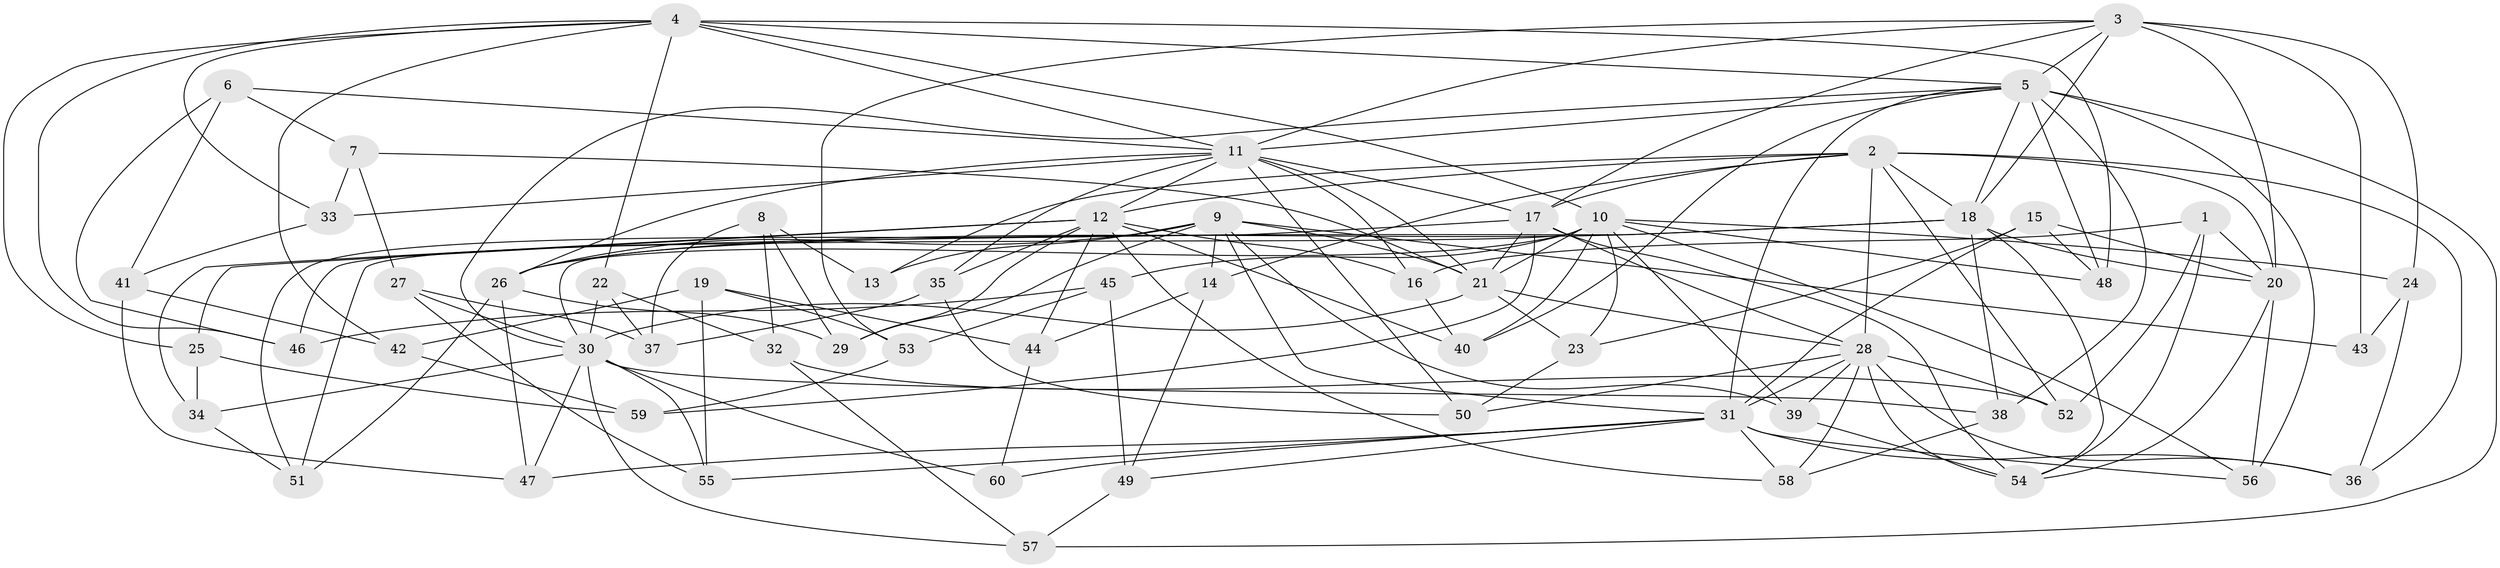 // original degree distribution, {4: 1.0}
// Generated by graph-tools (version 1.1) at 2025/38/03/09/25 02:38:12]
// undirected, 60 vertices, 162 edges
graph export_dot {
graph [start="1"]
  node [color=gray90,style=filled];
  1;
  2;
  3;
  4;
  5;
  6;
  7;
  8;
  9;
  10;
  11;
  12;
  13;
  14;
  15;
  16;
  17;
  18;
  19;
  20;
  21;
  22;
  23;
  24;
  25;
  26;
  27;
  28;
  29;
  30;
  31;
  32;
  33;
  34;
  35;
  36;
  37;
  38;
  39;
  40;
  41;
  42;
  43;
  44;
  45;
  46;
  47;
  48;
  49;
  50;
  51;
  52;
  53;
  54;
  55;
  56;
  57;
  58;
  59;
  60;
  1 -- 16 [weight=1.0];
  1 -- 20 [weight=1.0];
  1 -- 52 [weight=1.0];
  1 -- 54 [weight=1.0];
  2 -- 12 [weight=1.0];
  2 -- 13 [weight=2.0];
  2 -- 14 [weight=1.0];
  2 -- 17 [weight=1.0];
  2 -- 18 [weight=1.0];
  2 -- 20 [weight=1.0];
  2 -- 28 [weight=1.0];
  2 -- 36 [weight=1.0];
  2 -- 52 [weight=1.0];
  3 -- 5 [weight=2.0];
  3 -- 11 [weight=1.0];
  3 -- 17 [weight=2.0];
  3 -- 18 [weight=2.0];
  3 -- 20 [weight=2.0];
  3 -- 24 [weight=1.0];
  3 -- 43 [weight=1.0];
  3 -- 53 [weight=1.0];
  4 -- 5 [weight=1.0];
  4 -- 10 [weight=2.0];
  4 -- 11 [weight=1.0];
  4 -- 22 [weight=1.0];
  4 -- 25 [weight=1.0];
  4 -- 33 [weight=1.0];
  4 -- 42 [weight=1.0];
  4 -- 46 [weight=1.0];
  4 -- 48 [weight=1.0];
  5 -- 11 [weight=1.0];
  5 -- 18 [weight=1.0];
  5 -- 30 [weight=1.0];
  5 -- 31 [weight=1.0];
  5 -- 38 [weight=1.0];
  5 -- 40 [weight=1.0];
  5 -- 48 [weight=1.0];
  5 -- 56 [weight=1.0];
  5 -- 57 [weight=1.0];
  6 -- 7 [weight=1.0];
  6 -- 11 [weight=1.0];
  6 -- 41 [weight=1.0];
  6 -- 46 [weight=1.0];
  7 -- 21 [weight=1.0];
  7 -- 27 [weight=1.0];
  7 -- 33 [weight=1.0];
  8 -- 13 [weight=1.0];
  8 -- 29 [weight=1.0];
  8 -- 32 [weight=1.0];
  8 -- 37 [weight=1.0];
  9 -- 13 [weight=1.0];
  9 -- 14 [weight=1.0];
  9 -- 21 [weight=1.0];
  9 -- 26 [weight=1.0];
  9 -- 29 [weight=1.0];
  9 -- 31 [weight=1.0];
  9 -- 39 [weight=1.0];
  9 -- 43 [weight=2.0];
  9 -- 51 [weight=1.0];
  10 -- 21 [weight=1.0];
  10 -- 23 [weight=1.0];
  10 -- 24 [weight=1.0];
  10 -- 26 [weight=1.0];
  10 -- 39 [weight=1.0];
  10 -- 40 [weight=1.0];
  10 -- 45 [weight=1.0];
  10 -- 48 [weight=1.0];
  10 -- 51 [weight=1.0];
  10 -- 56 [weight=1.0];
  11 -- 12 [weight=1.0];
  11 -- 16 [weight=1.0];
  11 -- 17 [weight=1.0];
  11 -- 21 [weight=1.0];
  11 -- 26 [weight=1.0];
  11 -- 33 [weight=1.0];
  11 -- 35 [weight=1.0];
  11 -- 50 [weight=1.0];
  12 -- 16 [weight=1.0];
  12 -- 25 [weight=1.0];
  12 -- 29 [weight=1.0];
  12 -- 34 [weight=1.0];
  12 -- 35 [weight=1.0];
  12 -- 40 [weight=1.0];
  12 -- 44 [weight=1.0];
  12 -- 58 [weight=1.0];
  14 -- 44 [weight=1.0];
  14 -- 49 [weight=1.0];
  15 -- 20 [weight=1.0];
  15 -- 23 [weight=1.0];
  15 -- 31 [weight=1.0];
  15 -- 48 [weight=1.0];
  16 -- 40 [weight=1.0];
  17 -- 21 [weight=2.0];
  17 -- 28 [weight=1.0];
  17 -- 46 [weight=1.0];
  17 -- 54 [weight=1.0];
  17 -- 59 [weight=1.0];
  18 -- 20 [weight=3.0];
  18 -- 26 [weight=2.0];
  18 -- 30 [weight=1.0];
  18 -- 38 [weight=1.0];
  18 -- 54 [weight=1.0];
  19 -- 42 [weight=1.0];
  19 -- 44 [weight=1.0];
  19 -- 53 [weight=1.0];
  19 -- 55 [weight=1.0];
  20 -- 54 [weight=1.0];
  20 -- 56 [weight=1.0];
  21 -- 23 [weight=1.0];
  21 -- 28 [weight=2.0];
  21 -- 30 [weight=1.0];
  22 -- 30 [weight=1.0];
  22 -- 32 [weight=1.0];
  22 -- 37 [weight=1.0];
  23 -- 50 [weight=1.0];
  24 -- 36 [weight=1.0];
  24 -- 43 [weight=1.0];
  25 -- 34 [weight=1.0];
  25 -- 59 [weight=1.0];
  26 -- 29 [weight=1.0];
  26 -- 47 [weight=1.0];
  26 -- 51 [weight=1.0];
  27 -- 30 [weight=1.0];
  27 -- 37 [weight=1.0];
  27 -- 55 [weight=1.0];
  28 -- 31 [weight=2.0];
  28 -- 36 [weight=1.0];
  28 -- 39 [weight=1.0];
  28 -- 50 [weight=1.0];
  28 -- 52 [weight=1.0];
  28 -- 54 [weight=1.0];
  28 -- 58 [weight=1.0];
  30 -- 34 [weight=1.0];
  30 -- 38 [weight=1.0];
  30 -- 47 [weight=1.0];
  30 -- 55 [weight=1.0];
  30 -- 57 [weight=1.0];
  30 -- 60 [weight=2.0];
  31 -- 36 [weight=1.0];
  31 -- 47 [weight=1.0];
  31 -- 49 [weight=1.0];
  31 -- 55 [weight=1.0];
  31 -- 56 [weight=1.0];
  31 -- 58 [weight=1.0];
  31 -- 60 [weight=1.0];
  32 -- 52 [weight=1.0];
  32 -- 57 [weight=1.0];
  33 -- 41 [weight=1.0];
  34 -- 51 [weight=1.0];
  35 -- 37 [weight=1.0];
  35 -- 50 [weight=1.0];
  38 -- 58 [weight=1.0];
  39 -- 54 [weight=1.0];
  41 -- 42 [weight=1.0];
  41 -- 47 [weight=1.0];
  42 -- 59 [weight=1.0];
  44 -- 60 [weight=1.0];
  45 -- 46 [weight=1.0];
  45 -- 49 [weight=1.0];
  45 -- 53 [weight=1.0];
  49 -- 57 [weight=1.0];
  53 -- 59 [weight=1.0];
}
